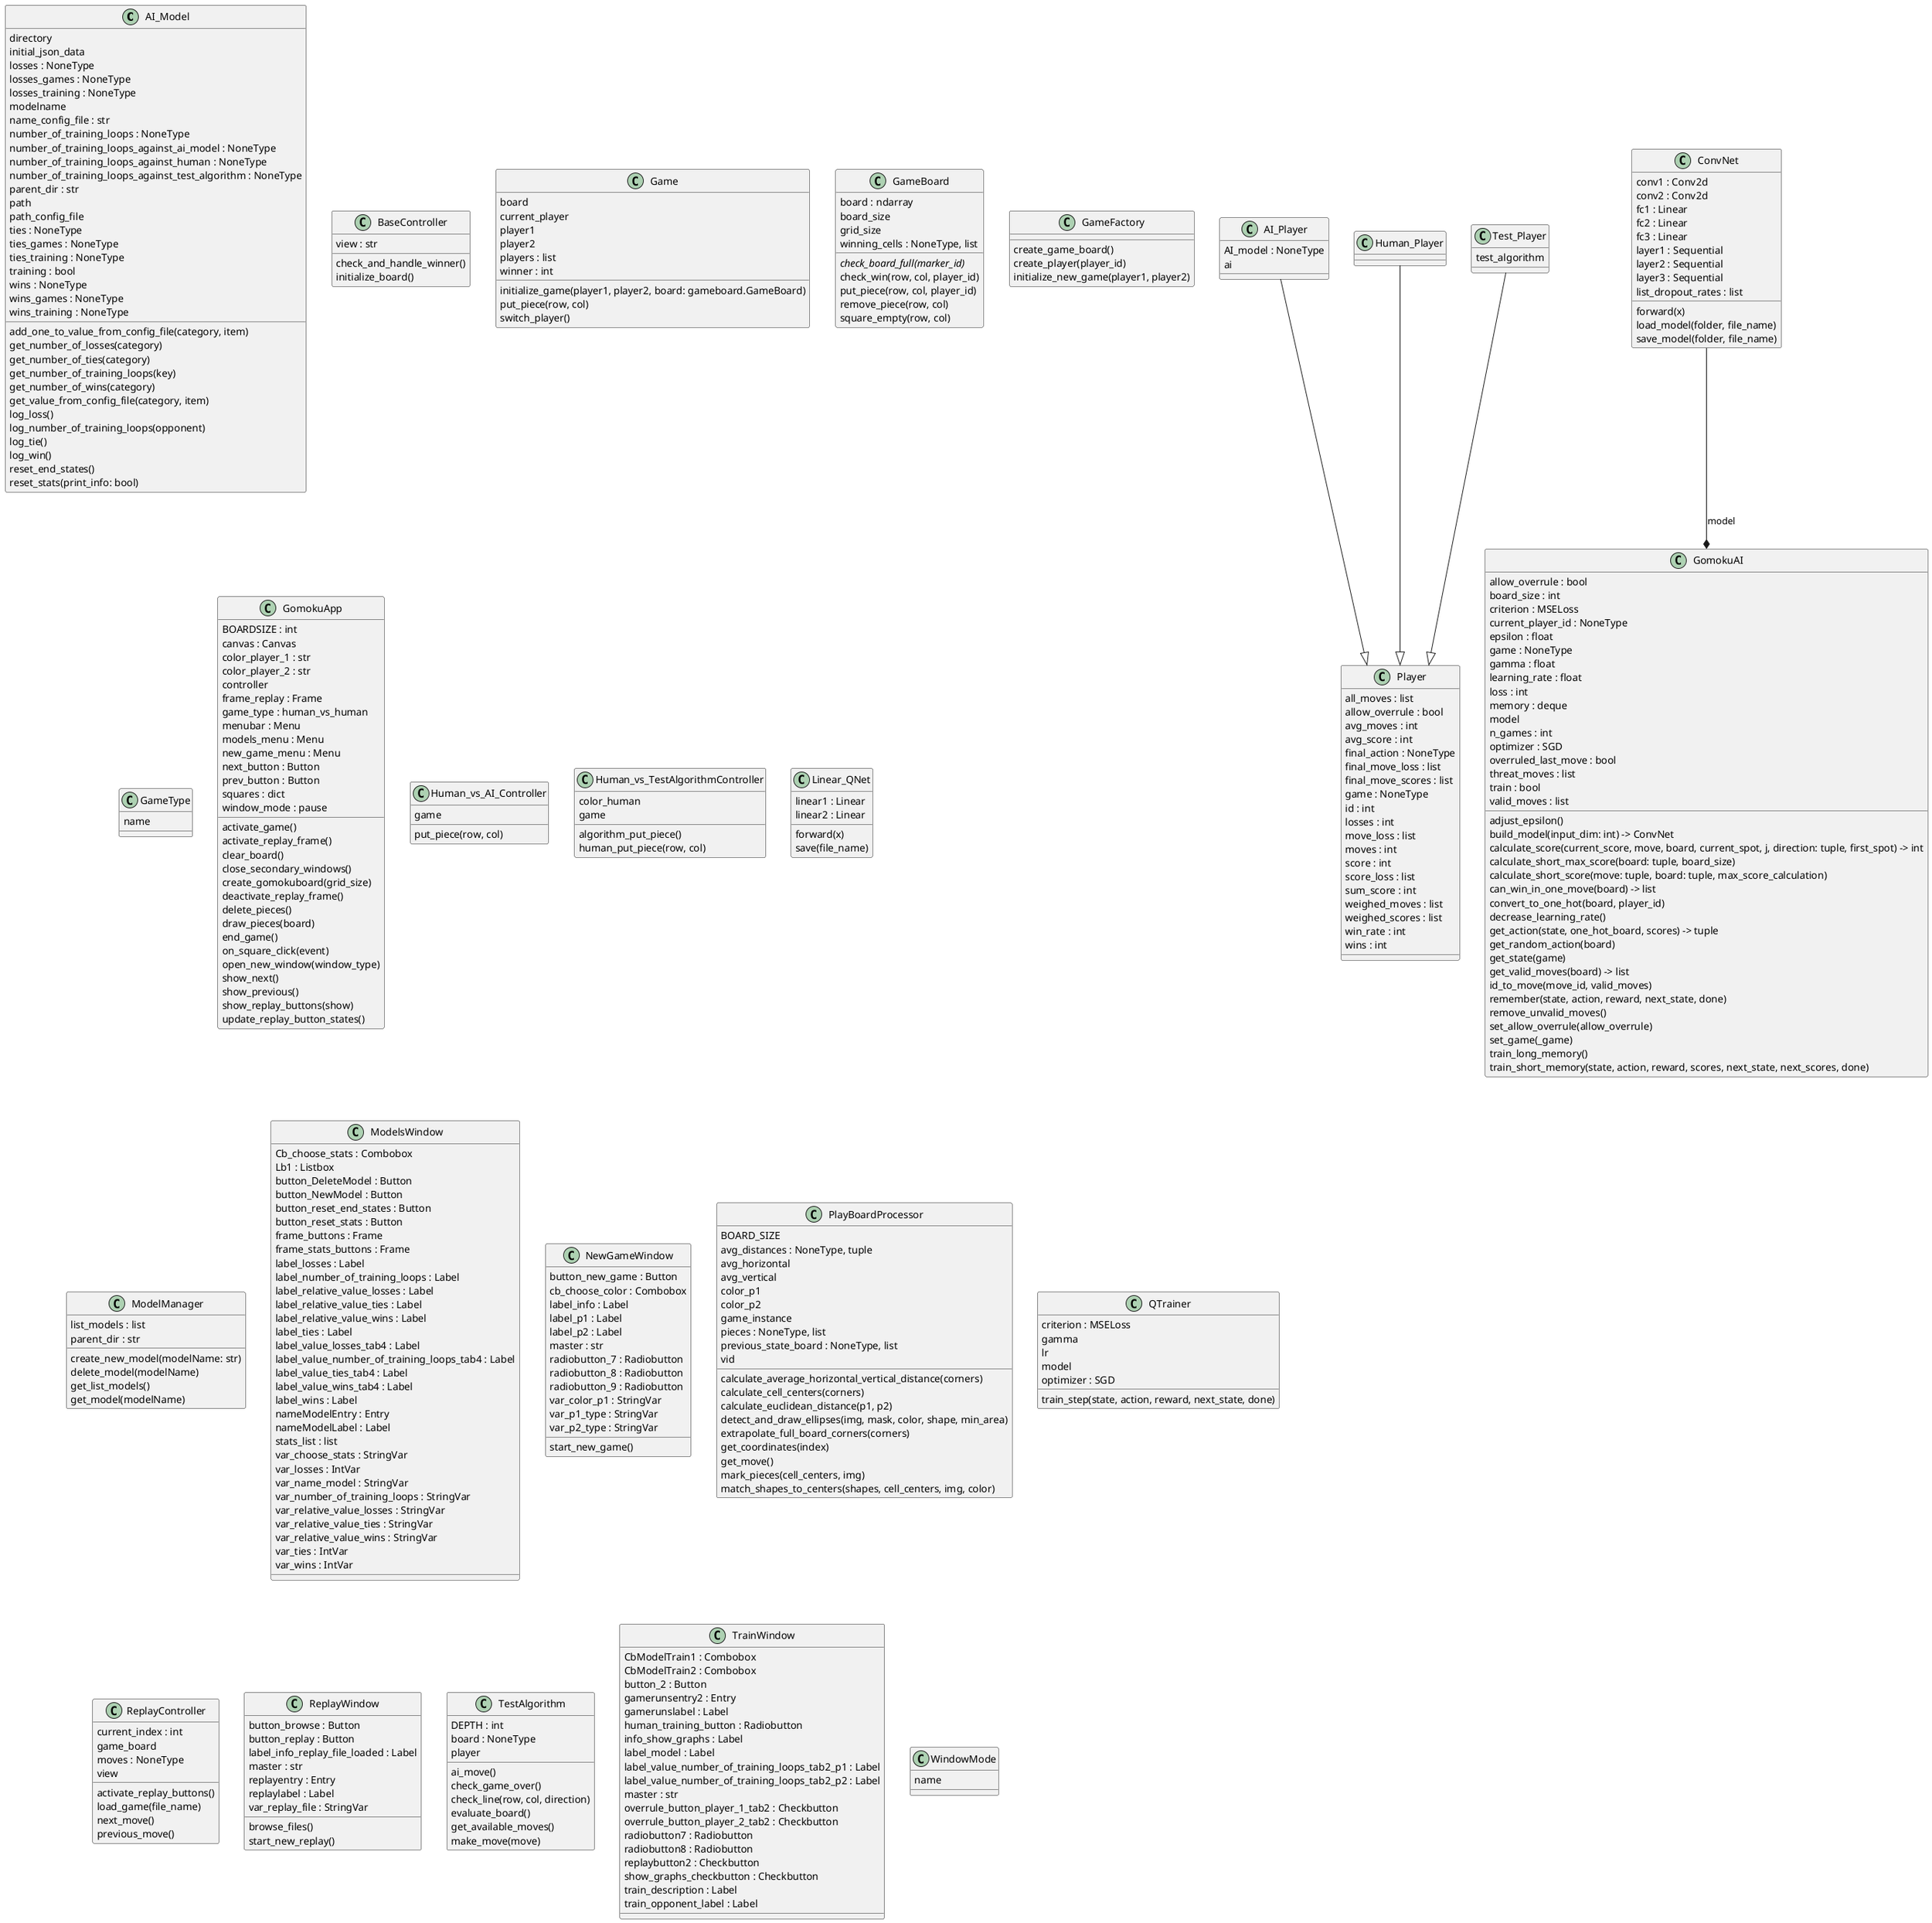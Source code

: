 @startuml classes
set namespaceSeparator none
class "AI_Model" as AI_model.AI_Model {
  directory
  initial_json_data
  losses : NoneType
  losses_games : NoneType
  losses_training : NoneType
  modelname
  name_config_file : str
  number_of_training_loops : NoneType
  number_of_training_loops_against_ai_model : NoneType
  number_of_training_loops_against_human : NoneType
  number_of_training_loops_against_test_algorithm : NoneType
  parent_dir : str
  path
  path_config_file
  ties : NoneType
  ties_games : NoneType
  ties_training : NoneType
  training : bool
  wins : NoneType
  wins_games : NoneType
  wins_training : NoneType
  add_one_to_value_from_config_file(category, item)
  get_number_of_losses(category)
  get_number_of_ties(category)
  get_number_of_training_loops(key)
  get_number_of_wins(category)
  get_value_from_config_file(category, item)
  log_loss()
  log_number_of_training_loops(opponent)
  log_tie()
  log_win()
  reset_end_states()
  reset_stats(print_info: bool)
}
class "AI_Player" as player.AI_Player {
  AI_model : NoneType
  ai
}
class "BaseController" as controller.BaseController {
  view : str
  check_and_handle_winner()
  initialize_board()
}
class "ConvNet" as ai.ConvNet {
  conv1 : Conv2d
  conv2 : Conv2d
  fc1 : Linear
  fc2 : Linear
  fc3 : Linear
  layer1 : Sequential
  layer2 : Sequential
  layer3 : Sequential
  list_dropout_rates : list
  forward(x)
  load_model(folder, file_name)
  save_model(folder, file_name)
}
class "Game" as game.Game {
  board
  current_player
  player1
  player2
  players : list
  winner : int
  initialize_game(player1, player2, board: gameboard.GameBoard)
  put_piece(row, col)
  switch_player()
}
class "GameBoard" as gameboard.GameBoard {
  board : ndarray
  board_size
  grid_size
  winning_cells : NoneType, list
  {abstract}check_board_full(marker_id)
  check_win(row, col, player_id)
  put_piece(row, col, player_id)
  remove_piece(row, col)
  square_empty(row, col)
}
class "GameFactory" as game.GameFactory {
  create_game_board()
  create_player(player_id)
  initialize_new_game(player1, player2)
}
class "GameType" as main_window.GameType {
  name
}
class "GomokuAI" as ai.GomokuAI {
  allow_overrule : bool
  board_size : int
  criterion : MSELoss
  current_player_id : NoneType
  epsilon : float
  game : NoneType
  gamma : float
  learning_rate : float
  loss : int
  memory : deque
  model
  n_games : int
  optimizer : SGD
  overruled_last_move : bool
  threat_moves : list
  train : bool
  valid_moves : list
  adjust_epsilon()
  build_model(input_dim: int) -> ConvNet
  calculate_score(current_score, move, board, current_spot, j, direction: tuple, first_spot) -> int
  calculate_short_max_score(board: tuple, board_size)
  calculate_short_score(move: tuple, board: tuple, max_score_calculation)
  can_win_in_one_move(board) -> list
  convert_to_one_hot(board, player_id)
  decrease_learning_rate()
  get_action(state, one_hot_board, scores) -> tuple
  get_random_action(board)
  get_state(game)
  get_valid_moves(board) -> list
  id_to_move(move_id, valid_moves)
  remember(state, action, reward, next_state, done)
  remove_unvalid_moves()
  set_allow_overrule(allow_overrule)
  set_game(_game)
  train_long_memory()
  train_short_memory(state, action, reward, scores, next_state, next_scores, done)
}
class "GomokuApp" as main_window.GomokuApp {
  BOARDSIZE : int
  canvas : Canvas
  color_player_1 : str
  color_player_2 : str
  controller
  frame_replay : Frame
  game_type : human_vs_human
  menubar : Menu
  models_menu : Menu
  new_game_menu : Menu
  next_button : Button
  prev_button : Button
  squares : dict
  window_mode : pause
  activate_game()
  activate_replay_frame()
  clear_board()
  close_secondary_windows()
  create_gomokuboard(grid_size)
  deactivate_replay_frame()
  delete_pieces()
  draw_pieces(board)
  end_game()
  on_square_click(event)
  open_new_window(window_type)
  show_next()
  show_previous()
  show_replay_buttons(show)
  update_replay_button_states()
}
class "Human_Player" as player.Human_Player {
}
class "Human_vs_AI_Controller" as human_vs_AI_controller.Human_vs_AI_Controller {
  game
  put_piece(row, col)
}
class "Human_vs_TestAlgorithmController" as human_vs_test_algorithm_controller.Human_vs_TestAlgorithmController {
  color_human
  game
  algorithm_put_piece()
  human_put_piece(row, col)
}
class "Linear_QNet" as model.Linear_QNet {
  linear1 : Linear
  linear2 : Linear
  forward(x)
  save(file_name)
}
class "ModelManager" as modelmanager.ModelManager {
  list_models : list
  parent_dir : str
  create_new_model(modelName: str)
  delete_model(modelName)
  get_list_models()
  get_model(modelName)
}
class "ModelsWindow" as settings_windows.models_window.ModelsWindow {
  Cb_choose_stats : Combobox
  Lb1 : Listbox
  button_DeleteModel : Button
  button_NewModel : Button
  button_reset_end_states : Button
  button_reset_stats : Button
  frame_buttons : Frame
  frame_stats_buttons : Frame
  label_losses : Label
  label_number_of_training_loops : Label
  label_relative_value_losses : Label
  label_relative_value_ties : Label
  label_relative_value_wins : Label
  label_ties : Label
  label_value_losses_tab4 : Label
  label_value_number_of_training_loops_tab4 : Label
  label_value_ties_tab4 : Label
  label_value_wins_tab4 : Label
  label_wins : Label
  nameModelEntry : Entry
  nameModelLabel : Label
  stats_list : list
  var_choose_stats : StringVar
  var_losses : IntVar
  var_name_model : StringVar
  var_number_of_training_loops : StringVar
  var_relative_value_losses : StringVar
  var_relative_value_ties : StringVar
  var_relative_value_wins : StringVar
  var_ties : IntVar
  var_wins : IntVar
}
class "NewGameWindow" as settings_windows.new_game_window.NewGameWindow {
  button_new_game : Button
  cb_choose_color : Combobox
  label_info : Label
  label_p1 : Label
  label_p2 : Label
  master : str
  radiobutton_7 : Radiobutton
  radiobutton_8 : Radiobutton
  radiobutton_9 : Radiobutton
  var_color_p1 : StringVar
  var_p1_type : StringVar
  var_p2_type : StringVar
  start_new_game()
}
class "PlayBoardProcessor" as playboard_processor.PlayBoardProcessor {
  BOARD_SIZE
  avg_distances : NoneType, tuple
  avg_horizontal
  avg_vertical
  color_p1
  color_p2
  game_instance
  pieces : NoneType, list
  previous_state_board : NoneType, list
  vid
  calculate_average_horizontal_vertical_distance(corners)
  calculate_cell_centers(corners)
  calculate_euclidean_distance(p1, p2)
  detect_and_draw_ellipses(img, mask, color, shape, min_area)
  extrapolate_full_board_corners(corners)
  get_coordinates(index)
  get_move()
  mark_pieces(cell_centers, img)
  match_shapes_to_centers(shapes, cell_centers, img, color)
}
class "Player" as player.Player {
  all_moves : list
  allow_overrule : bool
  avg_moves : int
  avg_score : int
  final_action : NoneType
  final_move_loss : list
  final_move_scores : list
  game : NoneType
  id : int
  losses : int
  move_loss : list
  moves : int
  score : int
  score_loss : list
  sum_score : int
  weighed_moves : list
  weighed_scores : list
  win_rate : int
  wins : int
}
class "QTrainer" as model.QTrainer {
  criterion : MSELoss
  gamma
  lr
  model
  optimizer : SGD
  train_step(state, action, reward, next_state, done)
}
class "ReplayController" as replay_controller.ReplayController {
  current_index : int
  game_board
  moves : NoneType
  view
  activate_replay_buttons()
  load_game(file_name)
  next_move()
  previous_move()
}
class "ReplayWindow" as settings_windows.replay_window.ReplayWindow {
  button_browse : Button
  button_replay : Button
  label_info_replay_file_loaded : Label
  master : str
  replayentry : Entry
  replaylabel : Label
  var_replay_file : StringVar
  browse_files()
  start_new_replay()
}
class "TestAlgorithm" as algorithms.test_algorithm.TestAlgorithm.TestAlgorithm {
  DEPTH : int
  board : NoneType
  player
  ai_move()
  check_game_over()
  check_line(row, col, direction)
  evaluate_board()
  get_available_moves()
  make_move(move)
}
class "Test_Player" as player.Test_Player {
  test_algorithm
}
class "TrainWindow" as settings_windows.train_window.TrainWindow {
  CbModelTrain1 : Combobox
  CbModelTrain2 : Combobox
  button_2 : Button
  gamerunsentry2 : Entry
  gamerunslabel : Label
  human_training_button : Radiobutton
  info_show_graphs : Label
  label_model : Label
  label_value_number_of_training_loops_tab2_p1 : Label
  label_value_number_of_training_loops_tab2_p2 : Label
  master : str
  overrule_button_player_1_tab2 : Checkbutton
  overrule_button_player_2_tab2 : Checkbutton
  radiobutton7 : Radiobutton
  radiobutton8 : Radiobutton
  replaybutton2 : Checkbutton
  show_graphs_checkbutton : Checkbutton
  train_description : Label
  train_opponent_label : Label
}
class "WindowMode" as main_window.WindowMode {
  name
}
player.AI_Player --|> player.Player
player.Human_Player --|> player.Player
player.Test_Player --|> player.Player
ai.ConvNet --* ai.GomokuAI : model
@enduml
